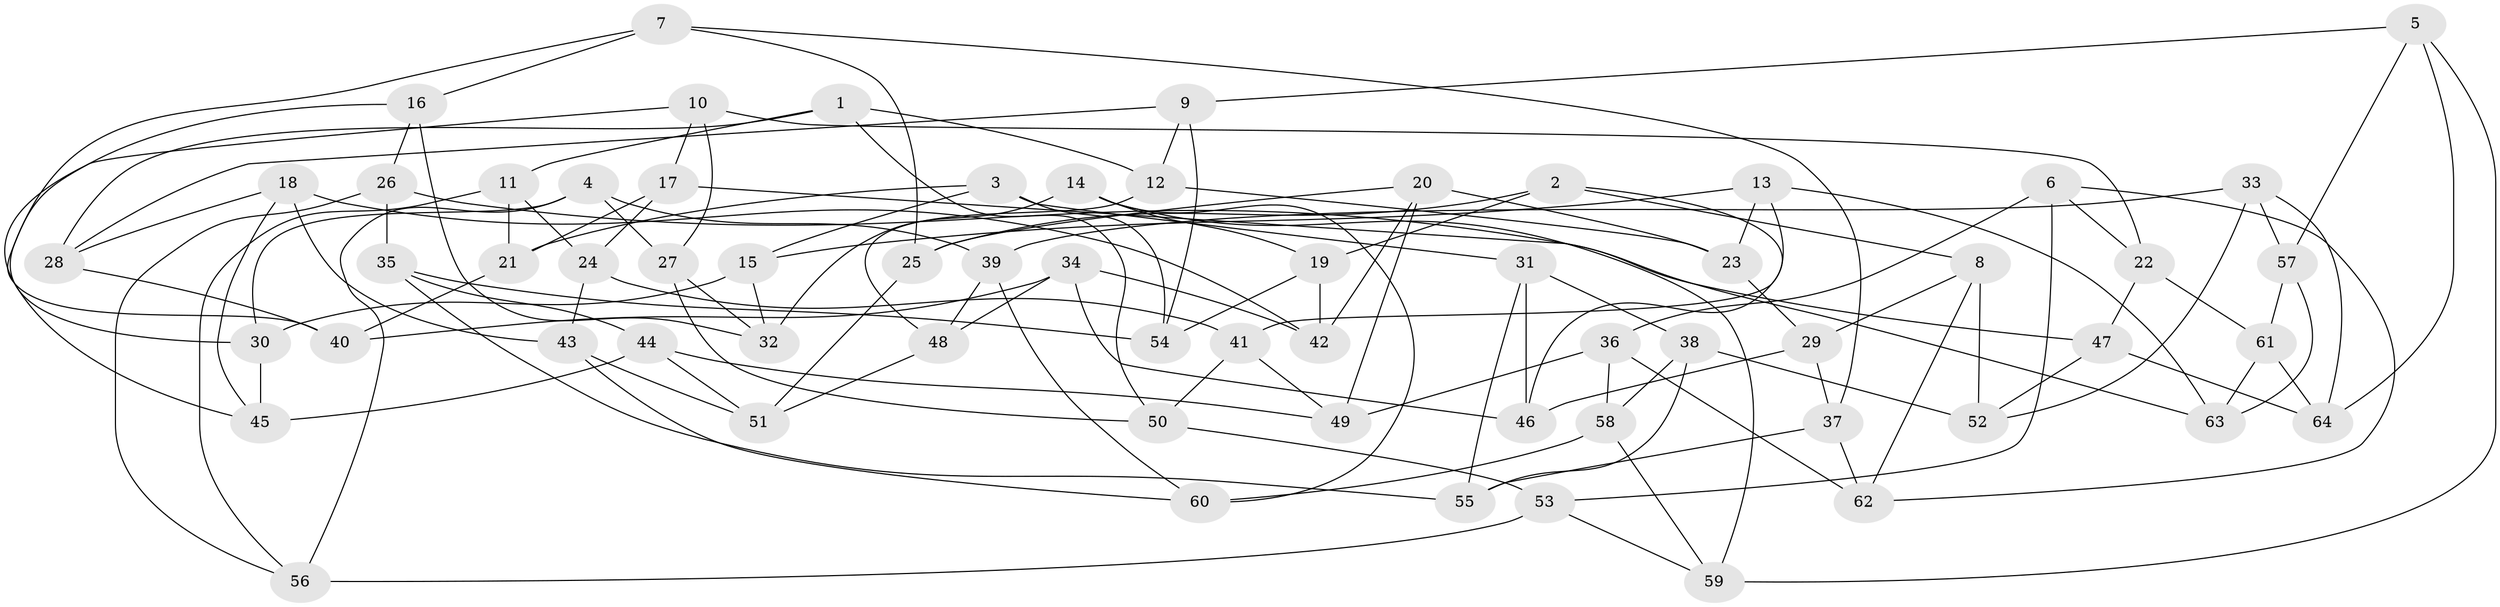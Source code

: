 // coarse degree distribution, {3: 0.21052631578947367, 4: 0.21052631578947367, 6: 0.15789473684210525, 5: 0.15789473684210525, 7: 0.15789473684210525, 8: 0.10526315789473684}
// Generated by graph-tools (version 1.1) at 2025/03/03/04/25 22:03:50]
// undirected, 64 vertices, 128 edges
graph export_dot {
graph [start="1"]
  node [color=gray90,style=filled];
  1;
  2;
  3;
  4;
  5;
  6;
  7;
  8;
  9;
  10;
  11;
  12;
  13;
  14;
  15;
  16;
  17;
  18;
  19;
  20;
  21;
  22;
  23;
  24;
  25;
  26;
  27;
  28;
  29;
  30;
  31;
  32;
  33;
  34;
  35;
  36;
  37;
  38;
  39;
  40;
  41;
  42;
  43;
  44;
  45;
  46;
  47;
  48;
  49;
  50;
  51;
  52;
  53;
  54;
  55;
  56;
  57;
  58;
  59;
  60;
  61;
  62;
  63;
  64;
  1 -- 50;
  1 -- 28;
  1 -- 12;
  1 -- 11;
  2 -- 25;
  2 -- 46;
  2 -- 8;
  2 -- 19;
  3 -- 54;
  3 -- 15;
  3 -- 31;
  3 -- 21;
  4 -- 39;
  4 -- 27;
  4 -- 30;
  4 -- 56;
  5 -- 59;
  5 -- 64;
  5 -- 9;
  5 -- 57;
  6 -- 36;
  6 -- 22;
  6 -- 53;
  6 -- 62;
  7 -- 25;
  7 -- 40;
  7 -- 37;
  7 -- 16;
  8 -- 29;
  8 -- 62;
  8 -- 52;
  9 -- 54;
  9 -- 12;
  9 -- 28;
  10 -- 45;
  10 -- 17;
  10 -- 27;
  10 -- 22;
  11 -- 24;
  11 -- 21;
  11 -- 56;
  12 -- 23;
  12 -- 48;
  13 -- 23;
  13 -- 63;
  13 -- 15;
  13 -- 41;
  14 -- 60;
  14 -- 19;
  14 -- 59;
  14 -- 32;
  15 -- 30;
  15 -- 32;
  16 -- 30;
  16 -- 32;
  16 -- 26;
  17 -- 24;
  17 -- 63;
  17 -- 21;
  18 -- 28;
  18 -- 45;
  18 -- 42;
  18 -- 43;
  19 -- 54;
  19 -- 42;
  20 -- 42;
  20 -- 49;
  20 -- 23;
  20 -- 25;
  21 -- 40;
  22 -- 61;
  22 -- 47;
  23 -- 29;
  24 -- 43;
  24 -- 41;
  25 -- 51;
  26 -- 56;
  26 -- 47;
  26 -- 35;
  27 -- 50;
  27 -- 32;
  28 -- 40;
  29 -- 37;
  29 -- 46;
  30 -- 45;
  31 -- 38;
  31 -- 55;
  31 -- 46;
  33 -- 57;
  33 -- 52;
  33 -- 39;
  33 -- 64;
  34 -- 40;
  34 -- 48;
  34 -- 42;
  34 -- 46;
  35 -- 44;
  35 -- 55;
  35 -- 54;
  36 -- 49;
  36 -- 62;
  36 -- 58;
  37 -- 55;
  37 -- 62;
  38 -- 52;
  38 -- 58;
  38 -- 55;
  39 -- 48;
  39 -- 60;
  41 -- 50;
  41 -- 49;
  43 -- 51;
  43 -- 60;
  44 -- 49;
  44 -- 45;
  44 -- 51;
  47 -- 52;
  47 -- 64;
  48 -- 51;
  50 -- 53;
  53 -- 56;
  53 -- 59;
  57 -- 61;
  57 -- 63;
  58 -- 59;
  58 -- 60;
  61 -- 64;
  61 -- 63;
}

